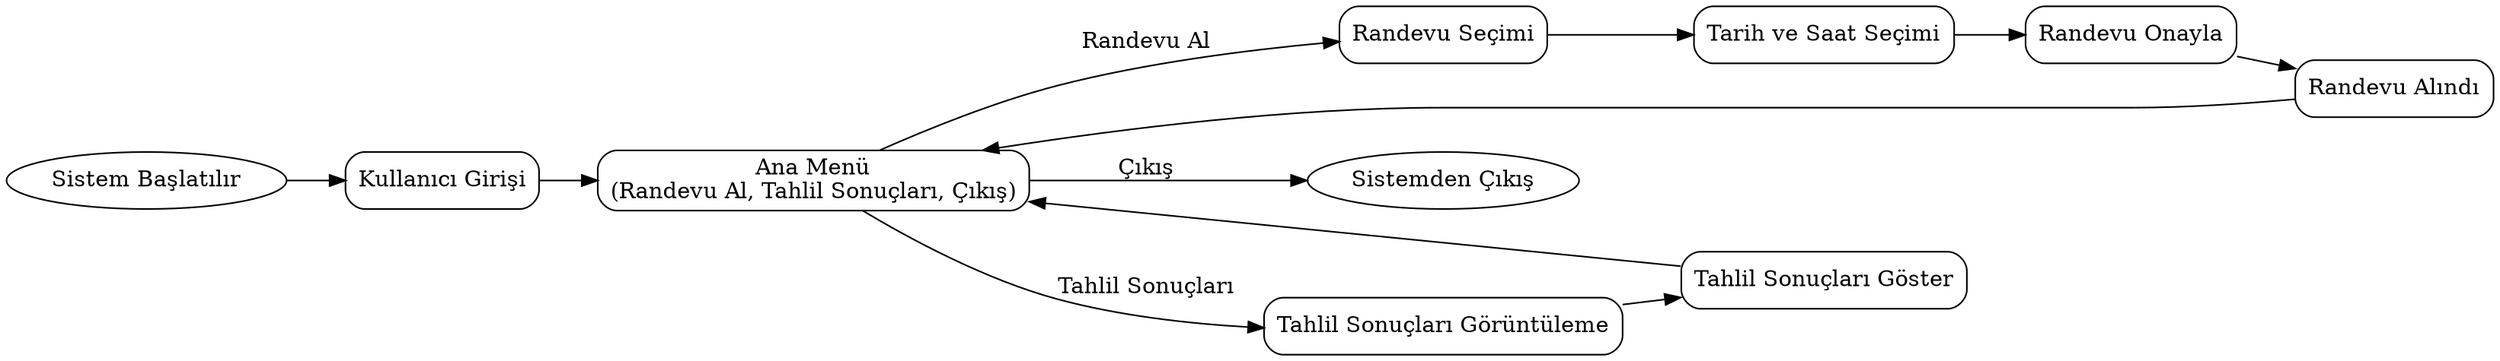 digraph HastaneRandevuVeTahlilSistemi {
    rankdir=LR;
    node [shape=box, style=rounded];

    Start [label="Sistem Başlatılır", shape=oval];
    Login [label="Kullanıcı Girişi"];
    Menu [label="Ana Menü\n(Randevu Al, Tahlil Sonuçları, Çıkış)"];
    
    RandevuSec [label="Randevu Seçimi"];
    TarihSec [label="Tarih ve Saat Seçimi"];
    Onayla [label="Randevu Onayla"];
    RandevuTamam [label="Randevu Alındı"];

    TahlilGirisi [label="Tahlil Sonuçları Görüntüleme"];
    TahlilGoster [label="Tahlil Sonuçları Göster"];

    Cikis [label="Sistemden Çıkış", shape=oval];

    Start -> Login;
    Login -> Menu;

    Menu -> RandevuSec [label="Randevu Al"];
    Menu -> TahlilGirisi [label="Tahlil Sonuçları"];
    Menu -> Cikis [label="Çıkış"];

    RandevuSec -> TarihSec;
    TarihSec -> Onayla;
    Onayla -> RandevuTamam;
    RandevuTamam -> Menu;

    TahlilGirisi -> TahlilGoster;
    TahlilGoster -> Menu;
}

